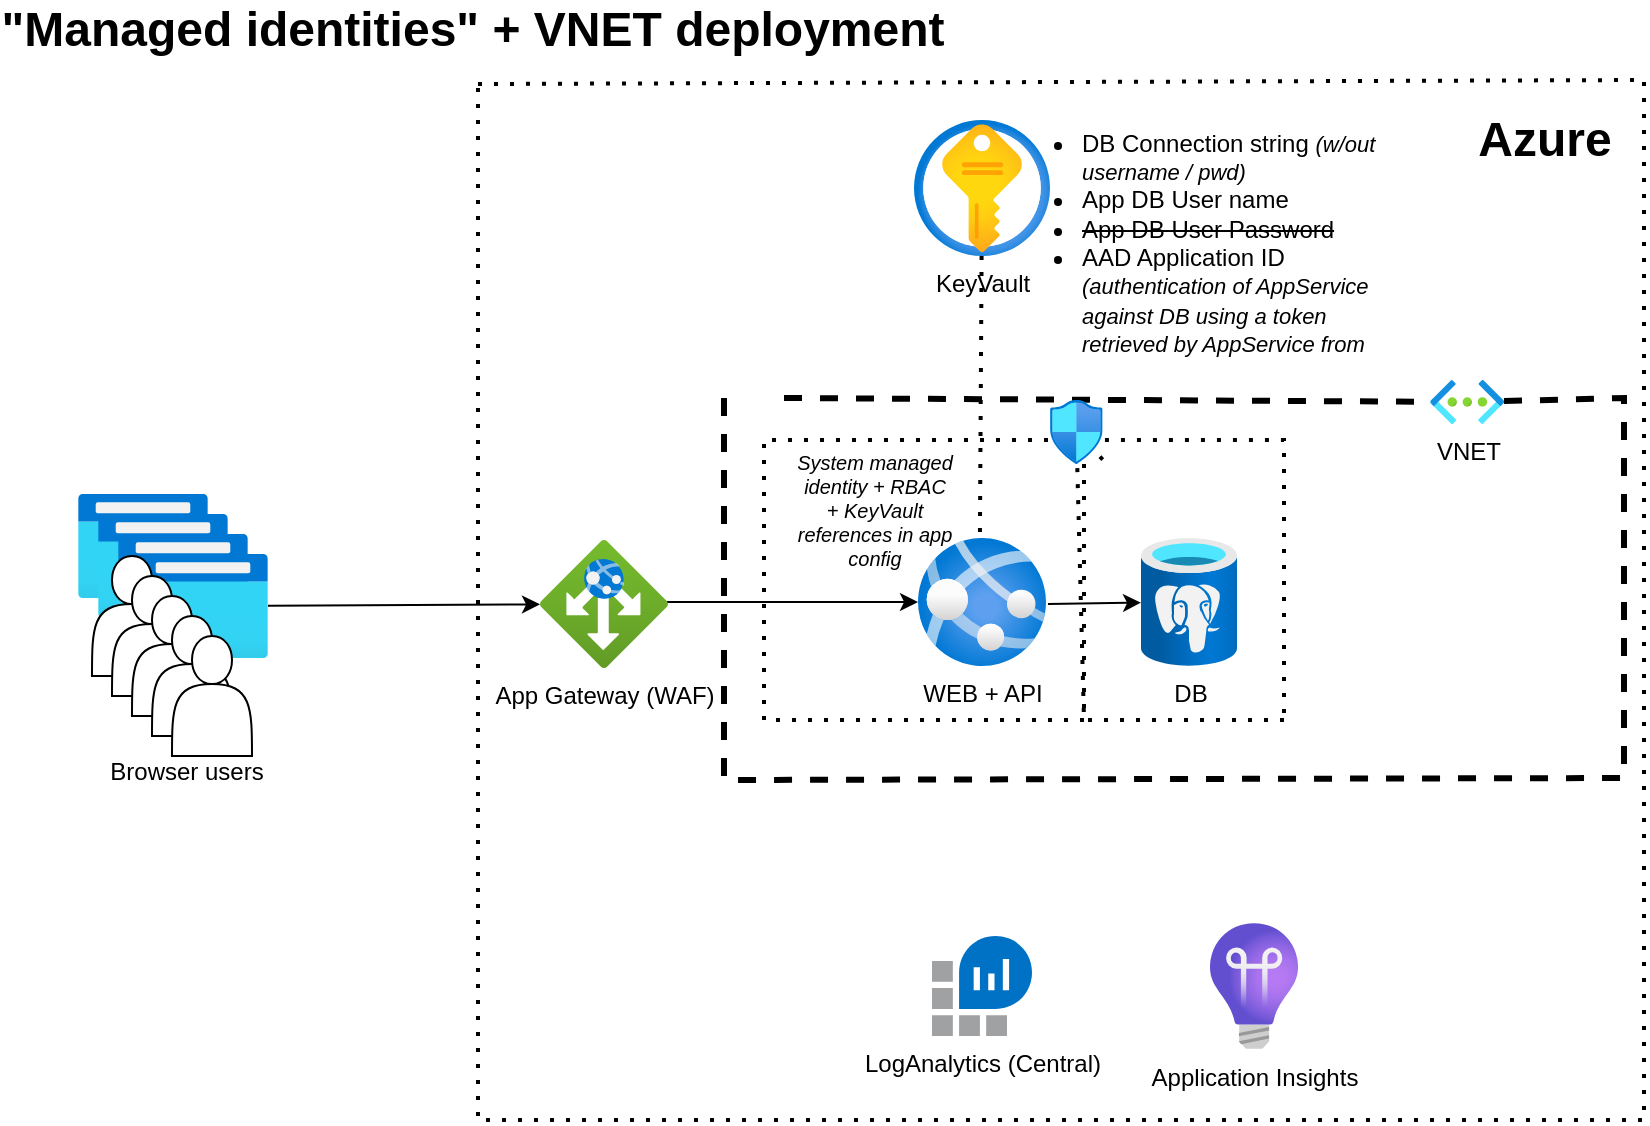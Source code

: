 <mxfile version="20.3.6" type="github">
  <diagram id="CIYdKKqNAJBwTVAFqt9w" name="Page-1">
    <mxGraphModel dx="1420" dy="800" grid="1" gridSize="10" guides="1" tooltips="1" connect="1" arrows="1" fold="1" page="1" pageScale="1" pageWidth="850" pageHeight="1100" math="0" shadow="0">
      <root>
        <mxCell id="0" />
        <mxCell id="1" parent="0" />
        <mxCell id="0QP-IHk7IyoN1cNLL2Y5-1" value="WEB + API" style="aspect=fixed;html=1;points=[];align=center;image;fontSize=12;image=img/lib/azure2/app_services/App_Services.svg;" parent="1" vertex="1">
          <mxGeometry x="477" y="289" width="64" height="64" as="geometry" />
        </mxCell>
        <mxCell id="0QP-IHk7IyoN1cNLL2Y5-2" value="DB" style="aspect=fixed;html=1;points=[];align=center;image;fontSize=12;image=img/lib/azure2/databases/Azure_Database_PostgreSQL_Server.svg;" parent="1" vertex="1">
          <mxGeometry x="588.5" y="289" width="48" height="64" as="geometry" />
        </mxCell>
        <mxCell id="0QP-IHk7IyoN1cNLL2Y5-3" value="Application Insights" style="aspect=fixed;html=1;points=[];align=center;image;fontSize=12;image=img/lib/azure2/devops/Application_Insights.svg;" parent="1" vertex="1">
          <mxGeometry x="623" y="481.5" width="44" height="63" as="geometry" />
        </mxCell>
        <mxCell id="0QP-IHk7IyoN1cNLL2Y5-4" value="KeyVault" style="aspect=fixed;html=1;points=[];align=center;image;fontSize=12;image=img/lib/azure2/security/Key_Vaults.svg;" parent="1" vertex="1">
          <mxGeometry x="475" y="80" width="68" height="68" as="geometry" />
        </mxCell>
        <mxCell id="0QP-IHk7IyoN1cNLL2Y5-5" value="LogAnalytics (Central)" style="sketch=0;aspect=fixed;html=1;points=[];align=center;image;fontSize=12;image=img/lib/mscae/Log_Analytics_Workspaces.svg;" parent="1" vertex="1">
          <mxGeometry x="484" y="488" width="50" height="50" as="geometry" />
        </mxCell>
        <mxCell id="0QP-IHk7IyoN1cNLL2Y5-8" value="" style="endArrow=none;dashed=1;html=1;dashPattern=1 3;strokeWidth=2;rounded=0;exitX=0.484;exitY=-0.047;exitDx=0;exitDy=0;exitPerimeter=0;" parent="1" source="0QP-IHk7IyoN1cNLL2Y5-1" target="0QP-IHk7IyoN1cNLL2Y5-4" edge="1">
          <mxGeometry width="50" height="50" relative="1" as="geometry">
            <mxPoint x="687" y="539" as="sourcePoint" />
            <mxPoint x="507.98" y="198.972" as="targetPoint" />
          </mxGeometry>
        </mxCell>
        <mxCell id="0QP-IHk7IyoN1cNLL2Y5-9" value="" style="aspect=fixed;html=1;points=[];align=center;image;fontSize=12;image=img/lib/azure2/general/Browser.svg;" parent="1" vertex="1">
          <mxGeometry x="57" y="267" width="65" height="52" as="geometry" />
        </mxCell>
        <mxCell id="0QP-IHk7IyoN1cNLL2Y5-10" value="" style="aspect=fixed;html=1;points=[];align=center;image;fontSize=12;image=img/lib/azure2/general/Browser.svg;" parent="1" vertex="1">
          <mxGeometry x="67" y="277" width="65" height="52" as="geometry" />
        </mxCell>
        <mxCell id="0QP-IHk7IyoN1cNLL2Y5-11" value="" style="aspect=fixed;html=1;points=[];align=center;image;fontSize=12;image=img/lib/azure2/general/Browser.svg;" parent="1" vertex="1">
          <mxGeometry x="77" y="287" width="65" height="52" as="geometry" />
        </mxCell>
        <mxCell id="0QP-IHk7IyoN1cNLL2Y5-12" value="" style="aspect=fixed;html=1;points=[];align=center;image;fontSize=12;image=img/lib/azure2/general/Browser.svg;" parent="1" vertex="1">
          <mxGeometry x="87" y="297" width="65" height="52" as="geometry" />
        </mxCell>
        <mxCell id="0QP-IHk7IyoN1cNLL2Y5-13" value="" style="endArrow=classic;html=1;rounded=0;startArrow=none;verticalAlign=middle;exitX=0.984;exitY=0.484;exitDx=0;exitDy=0;exitPerimeter=0;" parent="1" source="KiWXB0i-t19H4OeaZ5cn-1" target="0QP-IHk7IyoN1cNLL2Y5-1" edge="1">
          <mxGeometry width="50" height="50" relative="1" as="geometry">
            <mxPoint x="157" y="322" as="sourcePoint" />
            <mxPoint x="480" y="320" as="targetPoint" />
          </mxGeometry>
        </mxCell>
        <mxCell id="0QP-IHk7IyoN1cNLL2Y5-14" value="" style="endArrow=classic;html=1;rounded=0;exitX=1.015;exitY=0.308;exitDx=0;exitDy=0;exitPerimeter=0;" parent="1" edge="1" target="0QP-IHk7IyoN1cNLL2Y5-2">
          <mxGeometry width="50" height="50" relative="1" as="geometry">
            <mxPoint x="541.975" y="322.016" as="sourcePoint" />
            <mxPoint x="769.024" y="323.024" as="targetPoint" />
          </mxGeometry>
        </mxCell>
        <mxCell id="0QP-IHk7IyoN1cNLL2Y5-15" value="" style="shape=actor;whiteSpace=wrap;html=1;" parent="1" vertex="1">
          <mxGeometry x="64" y="298" width="40" height="60" as="geometry" />
        </mxCell>
        <mxCell id="0QP-IHk7IyoN1cNLL2Y5-16" value="" style="shape=actor;whiteSpace=wrap;html=1;" parent="1" vertex="1">
          <mxGeometry x="74" y="308" width="40" height="60" as="geometry" />
        </mxCell>
        <mxCell id="0QP-IHk7IyoN1cNLL2Y5-17" value="" style="shape=actor;whiteSpace=wrap;html=1;" parent="1" vertex="1">
          <mxGeometry x="84" y="318" width="40" height="60" as="geometry" />
        </mxCell>
        <mxCell id="0QP-IHk7IyoN1cNLL2Y5-18" value="" style="shape=actor;whiteSpace=wrap;html=1;" parent="1" vertex="1">
          <mxGeometry x="94" y="328" width="40" height="60" as="geometry" />
        </mxCell>
        <mxCell id="0QP-IHk7IyoN1cNLL2Y5-19" value="" style="shape=actor;whiteSpace=wrap;html=1;" parent="1" vertex="1">
          <mxGeometry x="104" y="338" width="40" height="60" as="geometry" />
        </mxCell>
        <mxCell id="0QP-IHk7IyoN1cNLL2Y5-22" value="Browser users" style="text;html=1;align=center;verticalAlign=middle;resizable=0;points=[];autosize=1;strokeColor=none;fillColor=none;" parent="1" vertex="1">
          <mxGeometry x="61" y="391" width="100" height="30" as="geometry" />
        </mxCell>
        <mxCell id="0QP-IHk7IyoN1cNLL2Y5-26" value="" style="endArrow=none;dashed=1;html=1;dashPattern=1 3;strokeWidth=2;rounded=0;" parent="1" edge="1">
          <mxGeometry width="50" height="50" relative="1" as="geometry">
            <mxPoint x="257" y="62" as="sourcePoint" />
            <mxPoint x="257" y="60" as="targetPoint" />
            <Array as="points">
              <mxPoint x="840" y="60" />
              <mxPoint x="840" y="580" />
              <mxPoint x="257" y="580" />
            </Array>
          </mxGeometry>
        </mxCell>
        <mxCell id="0QP-IHk7IyoN1cNLL2Y5-27" value="&lt;ul&gt;&lt;li&gt;DB Connection string &lt;i&gt;&lt;font style=&quot;font-size: 11px;&quot;&gt;(w/out username / pwd)&lt;/font&gt;&lt;/i&gt;&lt;/li&gt;&lt;li&gt;App DB User name&lt;/li&gt;&lt;li&gt;&lt;strike&gt;App DB User Password&lt;/strike&gt;&lt;/li&gt;&lt;li&gt;AAD Application ID &lt;font style=&quot;font-size: 11px;&quot;&gt;&lt;i&gt;(authentication of AppService against DB using a token retrieved by AppService from the local identity endpoint)&lt;/i&gt;&lt;/font&gt;&lt;/li&gt;&lt;/ul&gt;" style="text;strokeColor=none;fillColor=none;html=1;whiteSpace=wrap;verticalAlign=middle;overflow=hidden;" parent="1" vertex="1">
          <mxGeometry x="517" y="70" width="191" height="130" as="geometry" />
        </mxCell>
        <mxCell id="0QP-IHk7IyoN1cNLL2Y5-30" value="Azure" style="text;strokeColor=none;fillColor=none;html=1;fontSize=24;fontStyle=1;verticalAlign=middle;align=center;" parent="1" vertex="1">
          <mxGeometry x="745" y="70" width="90" height="40" as="geometry" />
        </mxCell>
        <mxCell id="0QP-IHk7IyoN1cNLL2Y5-31" value="System managed identity + RBAC + KeyVault references in app config" style="text;html=1;strokeColor=none;fillColor=none;align=center;verticalAlign=middle;whiteSpace=wrap;rounded=0;fontStyle=2;fontSize=10;" parent="1" vertex="1">
          <mxGeometry x="415" y="244" width="81" height="61" as="geometry" />
        </mxCell>
        <mxCell id="gKN0slglhCB6e-M4ENdB-1" value="&quot;Managed identities&quot; + VNET deployment" style="text;strokeColor=none;fillColor=none;html=1;fontSize=24;fontStyle=1;verticalAlign=middle;align=center;" parent="1" vertex="1">
          <mxGeometry x="18" y="20" width="472" height="30" as="geometry" />
        </mxCell>
        <mxCell id="KiWXB0i-t19H4OeaZ5cn-1" value="App Gateway (WAF)" style="aspect=fixed;html=1;points=[];align=center;image;fontSize=12;image=img/lib/azure2/networking/Application_Gateways.svg;" vertex="1" parent="1">
          <mxGeometry x="288" y="290" width="64" height="64" as="geometry" />
        </mxCell>
        <mxCell id="KiWXB0i-t19H4OeaZ5cn-3" value="" style="endArrow=none;dashed=1;html=1;rounded=0;fontSize=11;strokeWidth=3;startArrow=none;" edge="1" parent="1" source="KiWXB0i-t19H4OeaZ5cn-6">
          <mxGeometry width="50" height="50" relative="1" as="geometry">
            <mxPoint x="410" y="219" as="sourcePoint" />
            <mxPoint x="380" y="210" as="targetPoint" />
            <Array as="points">
              <mxPoint x="830" y="219" />
              <mxPoint x="830" y="409" />
              <mxPoint x="380" y="410" />
            </Array>
          </mxGeometry>
        </mxCell>
        <mxCell id="KiWXB0i-t19H4OeaZ5cn-5" value="" style="endArrow=classic;html=1;rounded=0;startArrow=none;verticalAlign=middle;" edge="1" parent="1" source="0QP-IHk7IyoN1cNLL2Y5-12" target="KiWXB0i-t19H4OeaZ5cn-1">
          <mxGeometry width="50" height="50" relative="1" as="geometry">
            <mxPoint x="160.996" y="320.496" as="sourcePoint" />
            <mxPoint x="280" y="320" as="targetPoint" />
          </mxGeometry>
        </mxCell>
        <mxCell id="KiWXB0i-t19H4OeaZ5cn-6" value="VNET" style="aspect=fixed;html=1;points=[];align=center;image;fontSize=12;image=img/lib/azure2/networking/Virtual_Networks.svg;" vertex="1" parent="1">
          <mxGeometry x="733.15" y="210" width="36.85" height="22" as="geometry" />
        </mxCell>
        <mxCell id="KiWXB0i-t19H4OeaZ5cn-7" value="" style="endArrow=none;dashed=1;html=1;rounded=0;fontSize=11;strokeWidth=3;" edge="1" parent="1" target="KiWXB0i-t19H4OeaZ5cn-6">
          <mxGeometry width="50" height="50" relative="1" as="geometry">
            <mxPoint x="410" y="219" as="sourcePoint" />
            <mxPoint x="410" y="219" as="targetPoint" />
            <Array as="points" />
          </mxGeometry>
        </mxCell>
        <mxCell id="KiWXB0i-t19H4OeaZ5cn-8" value="" style="endArrow=none;dashed=1;html=1;dashPattern=1 3;strokeWidth=2;rounded=0;fontSize=11;" edge="1" parent="1">
          <mxGeometry width="50" height="50" relative="1" as="geometry">
            <mxPoint x="560" y="380" as="sourcePoint" />
            <mxPoint x="560" y="380" as="targetPoint" />
            <Array as="points">
              <mxPoint x="400" y="380" />
              <mxPoint x="400" y="240" />
              <mxPoint x="560" y="240" />
            </Array>
          </mxGeometry>
        </mxCell>
        <mxCell id="KiWXB0i-t19H4OeaZ5cn-9" value="" style="endArrow=none;dashed=1;html=1;dashPattern=1 3;strokeWidth=2;rounded=0;fontSize=11;startArrow=none;" edge="1" parent="1" source="KiWXB0i-t19H4OeaZ5cn-10">
          <mxGeometry width="50" height="50" relative="1" as="geometry">
            <mxPoint x="660" y="380" as="sourcePoint" />
            <mxPoint x="660" y="380" as="targetPoint" />
            <Array as="points">
              <mxPoint x="560" y="240" />
              <mxPoint x="660" y="240" />
            </Array>
          </mxGeometry>
        </mxCell>
        <mxCell id="KiWXB0i-t19H4OeaZ5cn-10" value="" style="aspect=fixed;html=1;points=[];align=center;image;fontSize=12;image=img/lib/azure2/networking/Network_Security_Groups.svg;" vertex="1" parent="1">
          <mxGeometry x="543" y="220" width="26.35" height="32" as="geometry" />
        </mxCell>
        <mxCell id="KiWXB0i-t19H4OeaZ5cn-11" value="" style="endArrow=none;dashed=1;html=1;dashPattern=1 3;strokeWidth=2;rounded=0;fontSize=11;" edge="1" parent="1" target="KiWXB0i-t19H4OeaZ5cn-10">
          <mxGeometry width="50" height="50" relative="1" as="geometry">
            <mxPoint x="660" y="380" as="sourcePoint" />
            <mxPoint x="660" y="380" as="targetPoint" />
            <Array as="points">
              <mxPoint x="560" y="380" />
            </Array>
          </mxGeometry>
        </mxCell>
      </root>
    </mxGraphModel>
  </diagram>
</mxfile>
